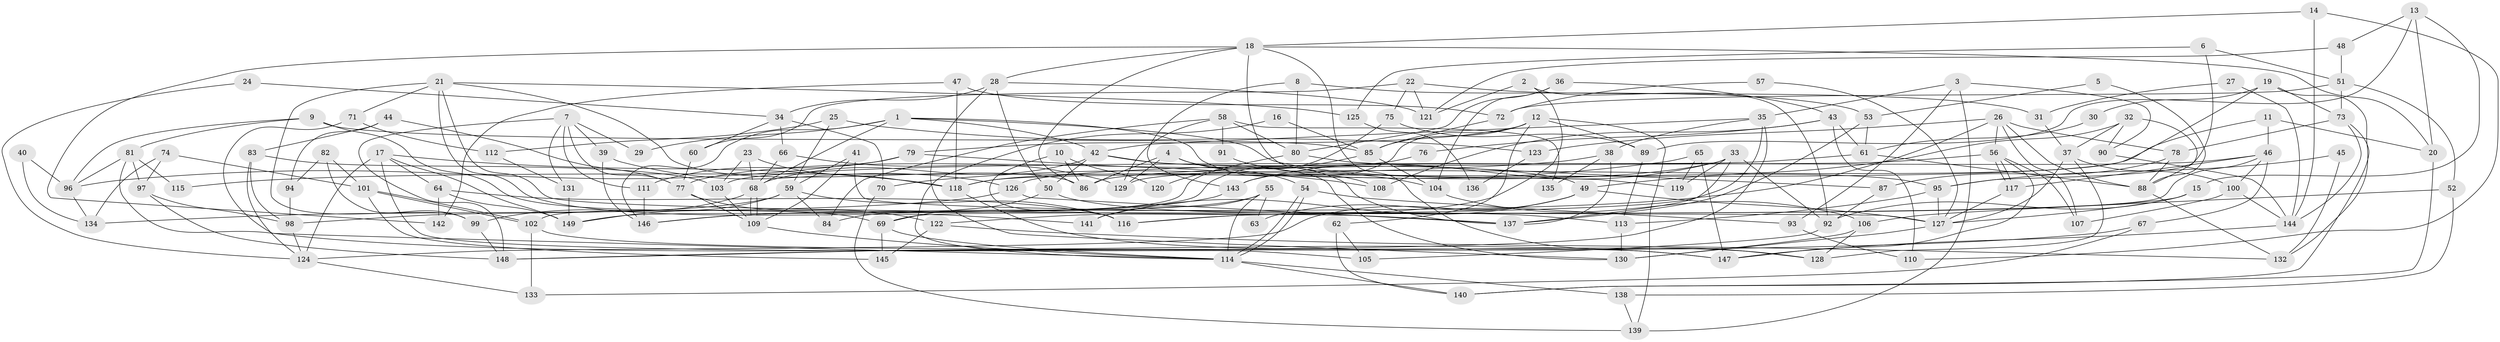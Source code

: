 // Generated by graph-tools (version 1.1) at 2025/50/03/09/25 03:50:11]
// undirected, 149 vertices, 298 edges
graph export_dot {
graph [start="1"]
  node [color=gray90,style=filled];
  1;
  2;
  3;
  4;
  5;
  6;
  7;
  8;
  9;
  10;
  11;
  12;
  13;
  14;
  15;
  16;
  17;
  18;
  19;
  20;
  21;
  22;
  23;
  24;
  25;
  26;
  27;
  28;
  29;
  30;
  31;
  32;
  33;
  34;
  35;
  36;
  37;
  38;
  39;
  40;
  41;
  42;
  43;
  44;
  45;
  46;
  47;
  48;
  49;
  50;
  51;
  52;
  53;
  54;
  55;
  56;
  57;
  58;
  59;
  60;
  61;
  62;
  63;
  64;
  65;
  66;
  67;
  68;
  69;
  70;
  71;
  72;
  73;
  74;
  75;
  76;
  77;
  78;
  79;
  80;
  81;
  82;
  83;
  84;
  85;
  86;
  87;
  88;
  89;
  90;
  91;
  92;
  93;
  94;
  95;
  96;
  97;
  98;
  99;
  100;
  101;
  102;
  103;
  104;
  105;
  106;
  107;
  108;
  109;
  110;
  111;
  112;
  113;
  114;
  115;
  116;
  117;
  118;
  119;
  120;
  121;
  122;
  123;
  124;
  125;
  126;
  127;
  128;
  129;
  130;
  131;
  132;
  133;
  134;
  135;
  136;
  137;
  138;
  139;
  140;
  141;
  142;
  143;
  144;
  145;
  146;
  147;
  148;
  149;
  1 -- 146;
  1 -- 42;
  1 -- 29;
  1 -- 68;
  1 -- 95;
  1 -- 108;
  2 -- 122;
  2 -- 92;
  2 -- 121;
  3 -- 93;
  3 -- 35;
  3 -- 90;
  3 -- 139;
  4 -- 137;
  4 -- 86;
  4 -- 54;
  4 -- 129;
  5 -- 53;
  5 -- 88;
  6 -- 95;
  6 -- 51;
  6 -- 125;
  7 -- 148;
  7 -- 39;
  7 -- 29;
  7 -- 77;
  7 -- 111;
  7 -- 131;
  8 -- 143;
  8 -- 80;
  8 -- 53;
  9 -- 81;
  9 -- 69;
  9 -- 85;
  9 -- 96;
  10 -- 86;
  10 -- 116;
  10 -- 120;
  11 -- 46;
  11 -- 118;
  11 -- 20;
  12 -- 85;
  12 -- 89;
  12 -- 62;
  12 -- 79;
  12 -- 139;
  12 -- 143;
  13 -- 89;
  13 -- 15;
  13 -- 20;
  13 -- 48;
  14 -- 144;
  14 -- 18;
  14 -- 110;
  15 -- 127;
  15 -- 92;
  15 -- 116;
  16 -- 114;
  16 -- 85;
  17 -- 64;
  17 -- 118;
  17 -- 105;
  17 -- 124;
  17 -- 149;
  18 -- 28;
  18 -- 20;
  18 -- 86;
  18 -- 119;
  18 -- 128;
  18 -- 142;
  19 -- 129;
  19 -- 73;
  19 -- 30;
  19 -- 132;
  20 -- 140;
  21 -- 99;
  21 -- 86;
  21 -- 71;
  21 -- 125;
  21 -- 137;
  21 -- 141;
  22 -- 60;
  22 -- 121;
  22 -- 31;
  22 -- 75;
  23 -- 118;
  23 -- 68;
  23 -- 103;
  24 -- 34;
  24 -- 124;
  25 -- 59;
  25 -- 112;
  25 -- 123;
  26 -- 107;
  26 -- 78;
  26 -- 56;
  26 -- 88;
  26 -- 123;
  26 -- 146;
  27 -- 144;
  27 -- 31;
  28 -- 121;
  28 -- 130;
  28 -- 34;
  28 -- 50;
  30 -- 61;
  31 -- 37;
  32 -- 49;
  32 -- 88;
  32 -- 37;
  32 -- 90;
  33 -- 137;
  33 -- 143;
  33 -- 92;
  33 -- 118;
  33 -- 119;
  34 -- 70;
  34 -- 60;
  34 -- 66;
  35 -- 42;
  35 -- 148;
  35 -- 38;
  35 -- 116;
  36 -- 104;
  36 -- 80;
  36 -- 43;
  37 -- 127;
  37 -- 100;
  37 -- 128;
  38 -- 137;
  38 -- 115;
  38 -- 135;
  39 -- 126;
  39 -- 146;
  40 -- 96;
  40 -- 134;
  41 -- 59;
  41 -- 127;
  41 -- 109;
  42 -- 68;
  42 -- 50;
  42 -- 49;
  42 -- 130;
  43 -- 108;
  43 -- 61;
  43 -- 76;
  43 -- 110;
  44 -- 83;
  44 -- 77;
  44 -- 94;
  45 -- 132;
  45 -- 95;
  46 -- 69;
  46 -- 117;
  46 -- 67;
  46 -- 100;
  46 -- 126;
  47 -- 142;
  47 -- 118;
  47 -- 72;
  48 -- 51;
  48 -- 121;
  49 -- 124;
  49 -- 63;
  49 -- 127;
  49 -- 141;
  50 -- 113;
  50 -- 69;
  51 -- 73;
  51 -- 72;
  51 -- 52;
  52 -- 138;
  52 -- 106;
  53 -- 61;
  53 -- 137;
  54 -- 114;
  54 -- 114;
  54 -- 93;
  55 -- 141;
  55 -- 114;
  55 -- 63;
  55 -- 84;
  56 -- 117;
  56 -- 117;
  56 -- 86;
  56 -- 107;
  56 -- 147;
  57 -- 127;
  57 -- 72;
  58 -- 84;
  58 -- 129;
  58 -- 80;
  58 -- 91;
  58 -- 135;
  59 -- 98;
  59 -- 116;
  59 -- 84;
  59 -- 149;
  60 -- 77;
  61 -- 103;
  61 -- 88;
  62 -- 140;
  62 -- 105;
  64 -- 149;
  64 -- 116;
  64 -- 142;
  65 -- 147;
  65 -- 119;
  65 -- 70;
  66 -- 68;
  66 -- 129;
  67 -- 133;
  67 -- 148;
  68 -- 109;
  68 -- 109;
  68 -- 99;
  69 -- 114;
  69 -- 145;
  70 -- 139;
  71 -- 114;
  71 -- 112;
  72 -- 85;
  73 -- 140;
  73 -- 144;
  73 -- 78;
  74 -- 134;
  74 -- 101;
  74 -- 97;
  75 -- 102;
  75 -- 89;
  76 -- 77;
  77 -- 109;
  77 -- 122;
  78 -- 88;
  78 -- 87;
  79 -- 96;
  79 -- 108;
  79 -- 111;
  80 -- 87;
  80 -- 120;
  81 -- 147;
  81 -- 97;
  81 -- 96;
  81 -- 115;
  82 -- 99;
  82 -- 101;
  82 -- 94;
  83 -- 103;
  83 -- 98;
  83 -- 124;
  85 -- 149;
  85 -- 104;
  87 -- 92;
  88 -- 132;
  89 -- 113;
  90 -- 144;
  91 -- 104;
  92 -- 105;
  93 -- 110;
  94 -- 98;
  95 -- 127;
  95 -- 113;
  96 -- 134;
  97 -- 98;
  97 -- 148;
  98 -- 124;
  99 -- 148;
  100 -- 107;
  100 -- 144;
  101 -- 102;
  101 -- 102;
  101 -- 145;
  102 -- 147;
  102 -- 133;
  103 -- 109;
  104 -- 106;
  106 -- 128;
  106 -- 130;
  109 -- 114;
  111 -- 146;
  112 -- 131;
  113 -- 130;
  114 -- 138;
  114 -- 140;
  117 -- 127;
  118 -- 128;
  122 -- 132;
  122 -- 145;
  123 -- 136;
  124 -- 133;
  125 -- 136;
  126 -- 137;
  126 -- 134;
  127 -- 130;
  131 -- 149;
  138 -- 139;
  143 -- 146;
  144 -- 147;
}
